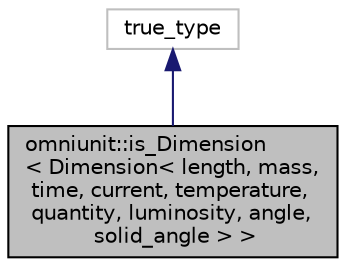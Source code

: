 digraph "omniunit::is_Dimension&lt; Dimension&lt; length, mass, time, current, temperature, quantity, luminosity, angle, solid_angle &gt; &gt;"
{
  edge [fontname="Helvetica",fontsize="10",labelfontname="Helvetica",labelfontsize="10"];
  node [fontname="Helvetica",fontsize="10",shape=record];
  Node2 [label="omniunit::is_Dimension\l\< Dimension\< length, mass,\l time, current, temperature,\l quantity, luminosity, angle,\l solid_angle \> \>",height=0.2,width=0.4,color="black", fillcolor="grey75", style="filled", fontcolor="black"];
  Node3 -> Node2 [dir="back",color="midnightblue",fontsize="10",style="solid",fontname="Helvetica"];
  Node3 [label="true_type",height=0.2,width=0.4,color="grey75", fillcolor="white", style="filled"];
}
